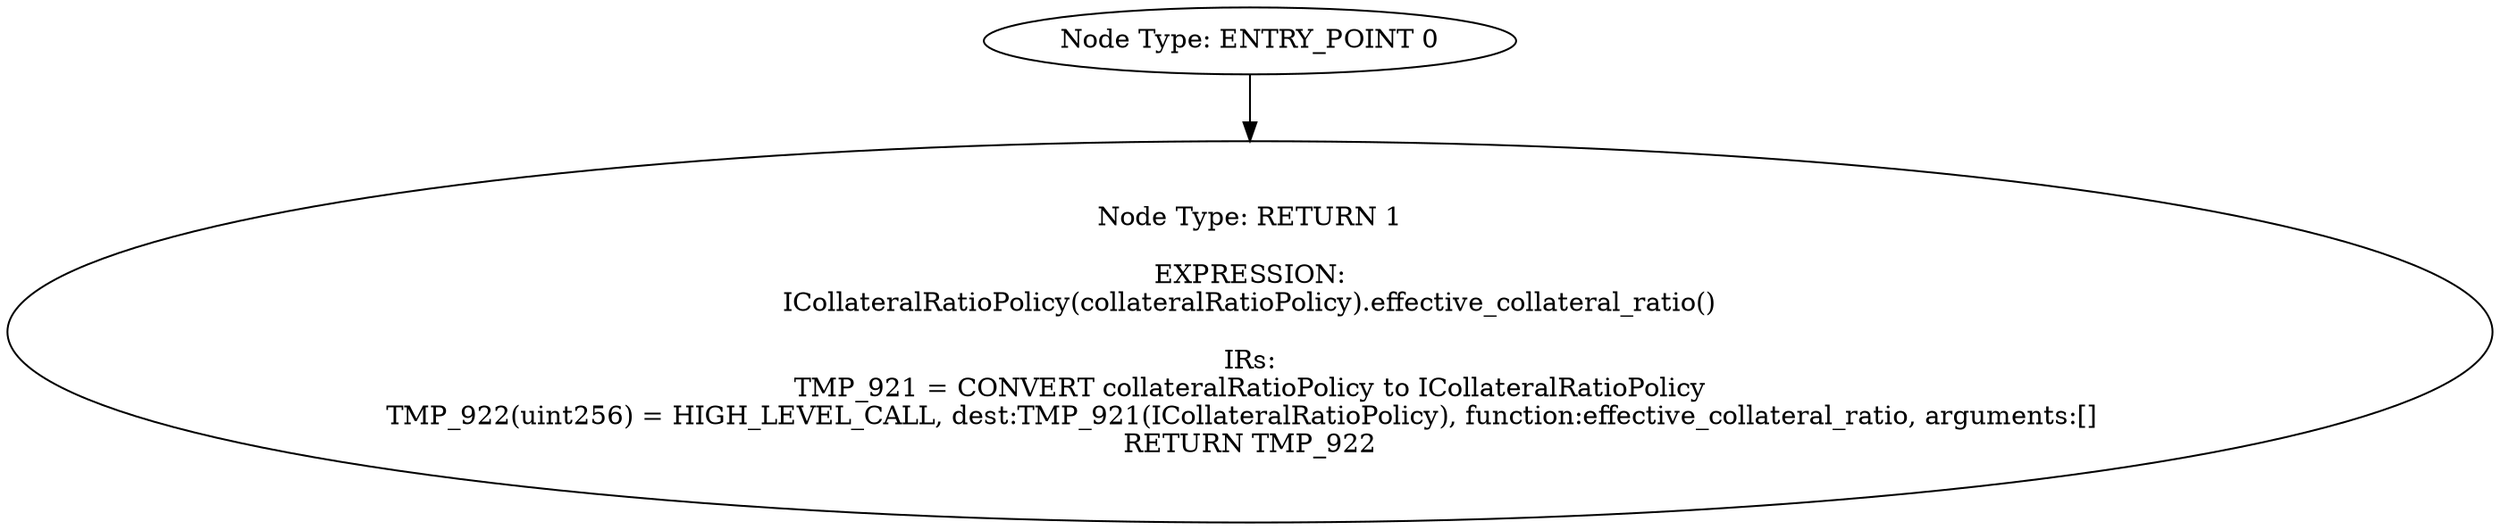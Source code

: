 digraph{
0[label="Node Type: ENTRY_POINT 0
"];
0->1;
1[label="Node Type: RETURN 1

EXPRESSION:
ICollateralRatioPolicy(collateralRatioPolicy).effective_collateral_ratio()

IRs:
TMP_921 = CONVERT collateralRatioPolicy to ICollateralRatioPolicy
TMP_922(uint256) = HIGH_LEVEL_CALL, dest:TMP_921(ICollateralRatioPolicy), function:effective_collateral_ratio, arguments:[]  
RETURN TMP_922"];
}
